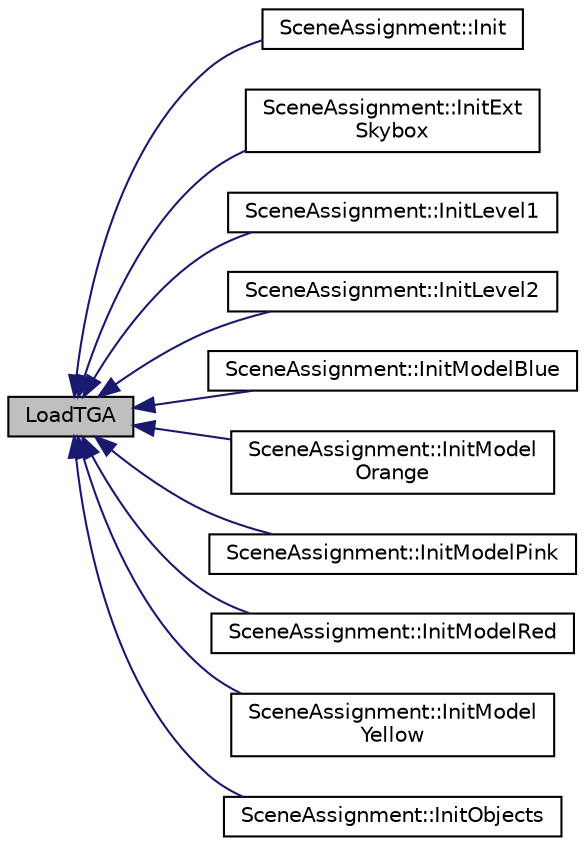 digraph "LoadTGA"
{
  bgcolor="transparent";
  edge [fontname="Helvetica",fontsize="10",labelfontname="Helvetica",labelfontsize="10"];
  node [fontname="Helvetica",fontsize="10",shape=record];
  rankdir="LR";
  Node1 [label="LoadTGA",height=0.2,width=0.4,color="black", fillcolor="grey75", style="filled", fontcolor="black"];
  Node1 -> Node2 [dir="back",color="midnightblue",fontsize="10",style="solid",fontname="Helvetica"];
  Node2 [label="SceneAssignment::Init",height=0.2,width=0.4,color="black",URL="$classSceneAssignment.html#a8e1681e069ec305af58d4359e9295e03",tooltip="Initialize define our variables and also call all other Init and initialise our lights /*..."];
  Node1 -> Node3 [dir="back",color="midnightblue",fontsize="10",style="solid",fontname="Helvetica"];
  Node3 [label="SceneAssignment::InitExt\lSkybox",height=0.2,width=0.4,color="black",URL="$classSceneAssignment.html#a82f37ffafee4afb982c6e55490abc2eb",tooltip="Initialize the quards that produce the landscape ooutside of the suermarket /*. "];
  Node1 -> Node4 [dir="back",color="midnightblue",fontsize="10",style="solid",fontname="Helvetica"];
  Node4 [label="SceneAssignment::InitLevel1",height=0.2,width=0.4,color="black",URL="$classSceneAssignment.html#a6580eb7a738ae4ff375b0809847e9791",tooltip="Initialize the walls and doors used for level 1 /*. "];
  Node1 -> Node5 [dir="back",color="midnightblue",fontsize="10",style="solid",fontname="Helvetica"];
  Node5 [label="SceneAssignment::InitLevel2",height=0.2,width=0.4,color="black",URL="$classSceneAssignment.html#a04c67702306e866a64f8e8b6c9e2fbcf",tooltip="Initialize the walls and doors used for level 2 /*. "];
  Node1 -> Node6 [dir="back",color="midnightblue",fontsize="10",style="solid",fontname="Helvetica"];
  Node6 [label="SceneAssignment::InitModelBlue",height=0.2,width=0.4,color="black",URL="$classSceneAssignment.html#a10920945ed53bad90a29deb4609bb5f5",tooltip="Initialize the individual parts of the body for our blue NPC /*. "];
  Node1 -> Node7 [dir="back",color="midnightblue",fontsize="10",style="solid",fontname="Helvetica"];
  Node7 [label="SceneAssignment::InitModel\lOrange",height=0.2,width=0.4,color="black",URL="$classSceneAssignment.html#aa96e53030c7af80b4e7a0527234fae92",tooltip="Initialize the individual parts of the body for our orange NPC /*. "];
  Node1 -> Node8 [dir="back",color="midnightblue",fontsize="10",style="solid",fontname="Helvetica"];
  Node8 [label="SceneAssignment::InitModelPink",height=0.2,width=0.4,color="black",URL="$classSceneAssignment.html#af158ed2b41efac44cf42018f2c63e803",tooltip="Initialize the individual parts of the body for our pink NPC /*. "];
  Node1 -> Node9 [dir="back",color="midnightblue",fontsize="10",style="solid",fontname="Helvetica"];
  Node9 [label="SceneAssignment::InitModelRed",height=0.2,width=0.4,color="black",URL="$classSceneAssignment.html#a4028484252f97add29de7507b10dcb70",tooltip="Initialize the individual parts of the body for our red NPC /*. "];
  Node1 -> Node10 [dir="back",color="midnightblue",fontsize="10",style="solid",fontname="Helvetica"];
  Node10 [label="SceneAssignment::InitModel\lYellow",height=0.2,width=0.4,color="black",URL="$classSceneAssignment.html#a2112408f935bba61585431abe868b5fd",tooltip="Initialize the individual parts of the body for our yellow NPC /*. "];
  Node1 -> Node11 [dir="back",color="midnightblue",fontsize="10",style="solid",fontname="Helvetica"];
  Node11 [label="SceneAssignment::InitObjects",height=0.2,width=0.4,color="black",URL="$classSceneAssignment.html#a5aa22680f446b53387f0c2fb6959200e",tooltip="Initialize all the objects that are going to be used in the program /*. "];
}

